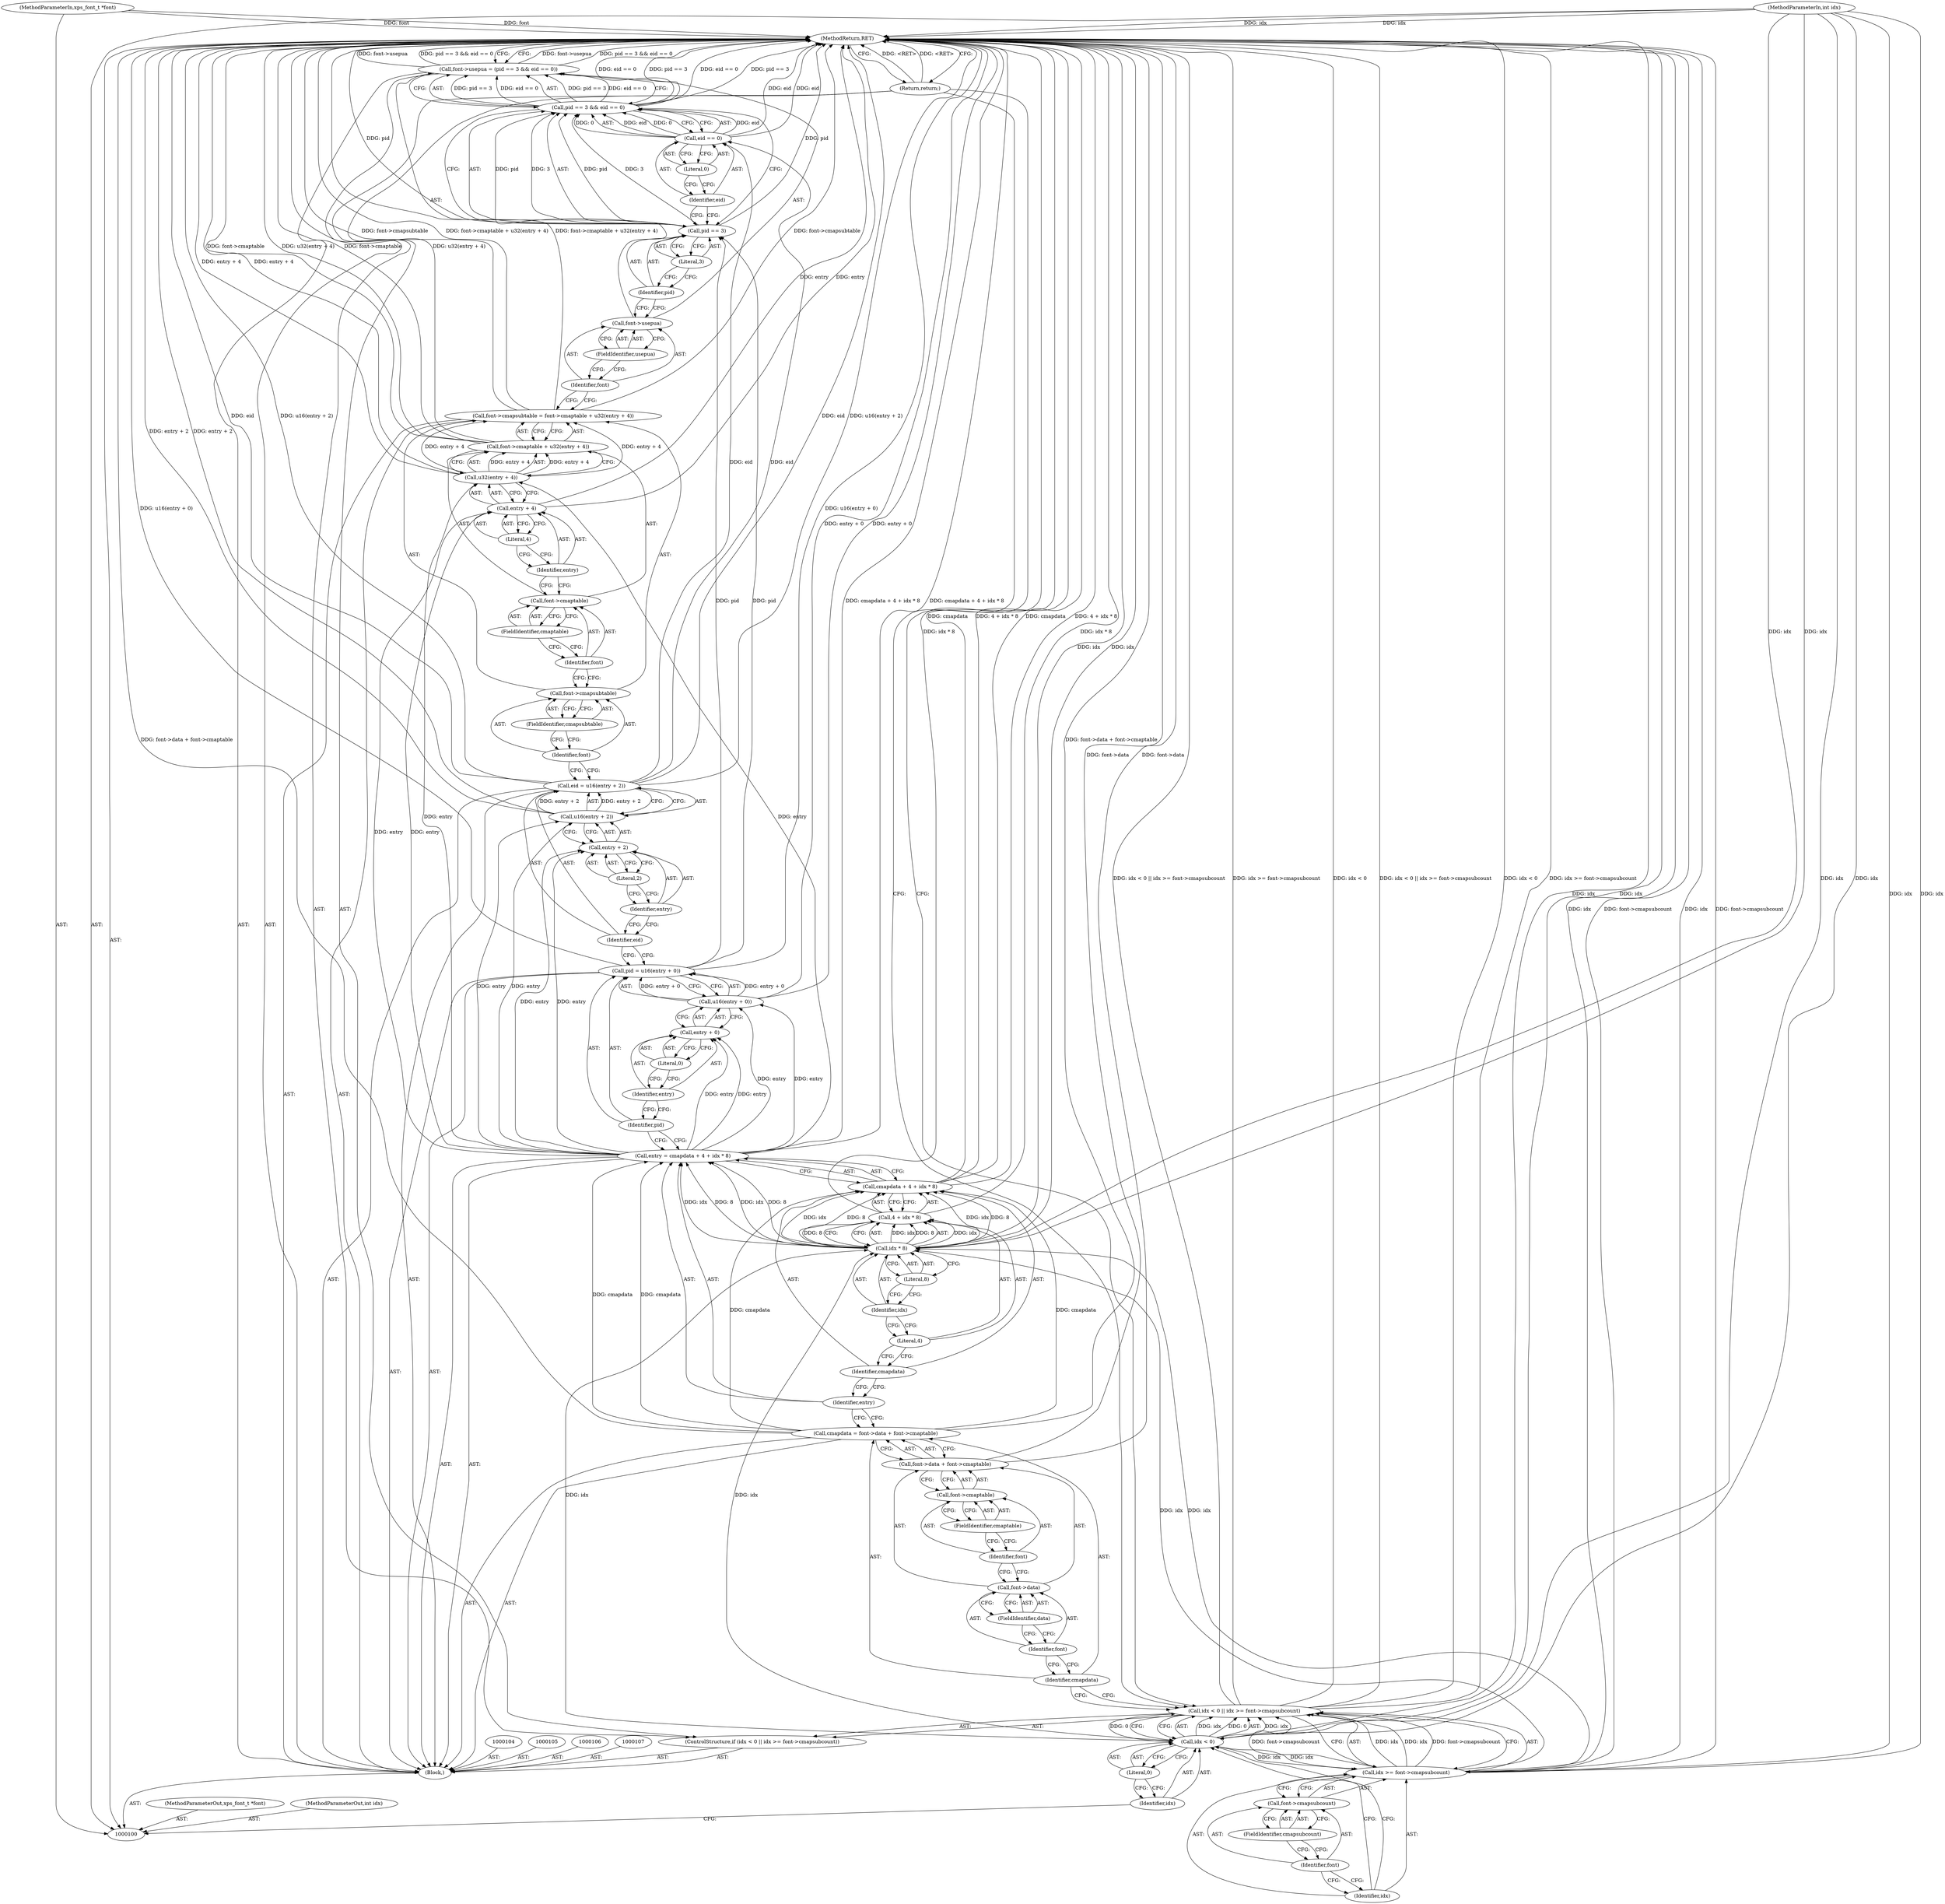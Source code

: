 digraph "1_ghostscript_3ee55637480d5e319a5de0481b01c3346855cbc9" {
"1000172" [label="(MethodReturn,RET)"];
"1000101" [label="(MethodParameterIn,xps_font_t *font)"];
"1000231" [label="(MethodParameterOut,xps_font_t *font)"];
"1000102" [label="(MethodParameterIn,int idx)"];
"1000232" [label="(MethodParameterOut,int idx)"];
"1000145" [label="(Call,u16(entry + 2))"];
"1000146" [label="(Call,entry + 2)"];
"1000147" [label="(Identifier,entry)"];
"1000148" [label="(Literal,2)"];
"1000143" [label="(Call,eid = u16(entry + 2))"];
"1000144" [label="(Identifier,eid)"];
"1000152" [label="(FieldIdentifier,cmapsubtable)"];
"1000153" [label="(Call,font->cmaptable + u32(entry + 4))"];
"1000154" [label="(Call,font->cmaptable)"];
"1000155" [label="(Identifier,font)"];
"1000156" [label="(FieldIdentifier,cmaptable)"];
"1000157" [label="(Call,u32(entry + 4))"];
"1000158" [label="(Call,entry + 4)"];
"1000159" [label="(Identifier,entry)"];
"1000149" [label="(Call,font->cmapsubtable = font->cmaptable + u32(entry + 4))"];
"1000150" [label="(Call,font->cmapsubtable)"];
"1000151" [label="(Identifier,font)"];
"1000160" [label="(Literal,4)"];
"1000164" [label="(FieldIdentifier,usepua)"];
"1000165" [label="(Call,pid == 3 && eid == 0)"];
"1000166" [label="(Call,pid == 3)"];
"1000167" [label="(Identifier,pid)"];
"1000168" [label="(Literal,3)"];
"1000169" [label="(Call,eid == 0)"];
"1000170" [label="(Identifier,eid)"];
"1000171" [label="(Literal,0)"];
"1000161" [label="(Call,font->usepua = (pid == 3 && eid == 0))"];
"1000162" [label="(Call,font->usepua)"];
"1000163" [label="(Identifier,font)"];
"1000103" [label="(Block,)"];
"1000112" [label="(Literal,0)"];
"1000113" [label="(Call,idx >= font->cmapsubcount)"];
"1000114" [label="(Identifier,idx)"];
"1000115" [label="(Call,font->cmapsubcount)"];
"1000116" [label="(Identifier,font)"];
"1000117" [label="(FieldIdentifier,cmapsubcount)"];
"1000108" [label="(ControlStructure,if (idx < 0 || idx >= font->cmapsubcount))"];
"1000109" [label="(Call,idx < 0 || idx >= font->cmapsubcount)"];
"1000110" [label="(Call,idx < 0)"];
"1000111" [label="(Identifier,idx)"];
"1000118" [label="(Return,return;)"];
"1000121" [label="(Call,font->data + font->cmaptable)"];
"1000122" [label="(Call,font->data)"];
"1000123" [label="(Identifier,font)"];
"1000124" [label="(FieldIdentifier,data)"];
"1000125" [label="(Call,font->cmaptable)"];
"1000126" [label="(Identifier,font)"];
"1000127" [label="(FieldIdentifier,cmaptable)"];
"1000119" [label="(Call,cmapdata = font->data + font->cmaptable)"];
"1000120" [label="(Identifier,cmapdata)"];
"1000130" [label="(Call,cmapdata + 4 + idx * 8)"];
"1000131" [label="(Identifier,cmapdata)"];
"1000132" [label="(Call,4 + idx * 8)"];
"1000133" [label="(Literal,4)"];
"1000134" [label="(Call,idx * 8)"];
"1000135" [label="(Identifier,idx)"];
"1000136" [label="(Literal,8)"];
"1000128" [label="(Call,entry = cmapdata + 4 + idx * 8)"];
"1000129" [label="(Identifier,entry)"];
"1000139" [label="(Call,u16(entry + 0))"];
"1000140" [label="(Call,entry + 0)"];
"1000141" [label="(Identifier,entry)"];
"1000142" [label="(Literal,0)"];
"1000137" [label="(Call,pid = u16(entry + 0))"];
"1000138" [label="(Identifier,pid)"];
"1000172" -> "1000100"  [label="AST: "];
"1000172" -> "1000118"  [label="CFG: "];
"1000172" -> "1000161"  [label="CFG: "];
"1000118" -> "1000172"  [label="DDG: <RET>"];
"1000158" -> "1000172"  [label="DDG: entry"];
"1000128" -> "1000172"  [label="DDG: cmapdata + 4 + idx * 8"];
"1000165" -> "1000172"  [label="DDG: eid == 0"];
"1000165" -> "1000172"  [label="DDG: pid == 3"];
"1000153" -> "1000172"  [label="DDG: u32(entry + 4)"];
"1000153" -> "1000172"  [label="DDG: font->cmaptable"];
"1000113" -> "1000172"  [label="DDG: idx"];
"1000113" -> "1000172"  [label="DDG: font->cmapsubcount"];
"1000149" -> "1000172"  [label="DDG: font->cmaptable + u32(entry + 4)"];
"1000149" -> "1000172"  [label="DDG: font->cmapsubtable"];
"1000102" -> "1000172"  [label="DDG: idx"];
"1000130" -> "1000172"  [label="DDG: 4 + idx * 8"];
"1000130" -> "1000172"  [label="DDG: cmapdata"];
"1000137" -> "1000172"  [label="DDG: u16(entry + 0)"];
"1000139" -> "1000172"  [label="DDG: entry + 0"];
"1000157" -> "1000172"  [label="DDG: entry + 4"];
"1000143" -> "1000172"  [label="DDG: eid"];
"1000143" -> "1000172"  [label="DDG: u16(entry + 2)"];
"1000166" -> "1000172"  [label="DDG: pid"];
"1000132" -> "1000172"  [label="DDG: idx * 8"];
"1000119" -> "1000172"  [label="DDG: font->data + font->cmaptable"];
"1000134" -> "1000172"  [label="DDG: idx"];
"1000109" -> "1000172"  [label="DDG: idx >= font->cmapsubcount"];
"1000109" -> "1000172"  [label="DDG: idx < 0"];
"1000109" -> "1000172"  [label="DDG: idx < 0 || idx >= font->cmapsubcount"];
"1000101" -> "1000172"  [label="DDG: font"];
"1000121" -> "1000172"  [label="DDG: font->data"];
"1000169" -> "1000172"  [label="DDG: eid"];
"1000161" -> "1000172"  [label="DDG: font->usepua"];
"1000161" -> "1000172"  [label="DDG: pid == 3 && eid == 0"];
"1000145" -> "1000172"  [label="DDG: entry + 2"];
"1000110" -> "1000172"  [label="DDG: idx"];
"1000101" -> "1000100"  [label="AST: "];
"1000101" -> "1000172"  [label="DDG: font"];
"1000231" -> "1000100"  [label="AST: "];
"1000102" -> "1000100"  [label="AST: "];
"1000102" -> "1000172"  [label="DDG: idx"];
"1000102" -> "1000110"  [label="DDG: idx"];
"1000102" -> "1000113"  [label="DDG: idx"];
"1000102" -> "1000134"  [label="DDG: idx"];
"1000232" -> "1000100"  [label="AST: "];
"1000145" -> "1000143"  [label="AST: "];
"1000145" -> "1000146"  [label="CFG: "];
"1000146" -> "1000145"  [label="AST: "];
"1000143" -> "1000145"  [label="CFG: "];
"1000145" -> "1000172"  [label="DDG: entry + 2"];
"1000145" -> "1000143"  [label="DDG: entry + 2"];
"1000128" -> "1000145"  [label="DDG: entry"];
"1000146" -> "1000145"  [label="AST: "];
"1000146" -> "1000148"  [label="CFG: "];
"1000147" -> "1000146"  [label="AST: "];
"1000148" -> "1000146"  [label="AST: "];
"1000145" -> "1000146"  [label="CFG: "];
"1000128" -> "1000146"  [label="DDG: entry"];
"1000147" -> "1000146"  [label="AST: "];
"1000147" -> "1000144"  [label="CFG: "];
"1000148" -> "1000147"  [label="CFG: "];
"1000148" -> "1000146"  [label="AST: "];
"1000148" -> "1000147"  [label="CFG: "];
"1000146" -> "1000148"  [label="CFG: "];
"1000143" -> "1000103"  [label="AST: "];
"1000143" -> "1000145"  [label="CFG: "];
"1000144" -> "1000143"  [label="AST: "];
"1000145" -> "1000143"  [label="AST: "];
"1000151" -> "1000143"  [label="CFG: "];
"1000143" -> "1000172"  [label="DDG: eid"];
"1000143" -> "1000172"  [label="DDG: u16(entry + 2)"];
"1000145" -> "1000143"  [label="DDG: entry + 2"];
"1000143" -> "1000169"  [label="DDG: eid"];
"1000144" -> "1000143"  [label="AST: "];
"1000144" -> "1000137"  [label="CFG: "];
"1000147" -> "1000144"  [label="CFG: "];
"1000152" -> "1000150"  [label="AST: "];
"1000152" -> "1000151"  [label="CFG: "];
"1000150" -> "1000152"  [label="CFG: "];
"1000153" -> "1000149"  [label="AST: "];
"1000153" -> "1000157"  [label="CFG: "];
"1000154" -> "1000153"  [label="AST: "];
"1000157" -> "1000153"  [label="AST: "];
"1000149" -> "1000153"  [label="CFG: "];
"1000153" -> "1000172"  [label="DDG: u32(entry + 4)"];
"1000153" -> "1000172"  [label="DDG: font->cmaptable"];
"1000157" -> "1000153"  [label="DDG: entry + 4"];
"1000154" -> "1000153"  [label="AST: "];
"1000154" -> "1000156"  [label="CFG: "];
"1000155" -> "1000154"  [label="AST: "];
"1000156" -> "1000154"  [label="AST: "];
"1000159" -> "1000154"  [label="CFG: "];
"1000155" -> "1000154"  [label="AST: "];
"1000155" -> "1000150"  [label="CFG: "];
"1000156" -> "1000155"  [label="CFG: "];
"1000156" -> "1000154"  [label="AST: "];
"1000156" -> "1000155"  [label="CFG: "];
"1000154" -> "1000156"  [label="CFG: "];
"1000157" -> "1000153"  [label="AST: "];
"1000157" -> "1000158"  [label="CFG: "];
"1000158" -> "1000157"  [label="AST: "];
"1000153" -> "1000157"  [label="CFG: "];
"1000157" -> "1000172"  [label="DDG: entry + 4"];
"1000157" -> "1000149"  [label="DDG: entry + 4"];
"1000157" -> "1000153"  [label="DDG: entry + 4"];
"1000128" -> "1000157"  [label="DDG: entry"];
"1000158" -> "1000157"  [label="AST: "];
"1000158" -> "1000160"  [label="CFG: "];
"1000159" -> "1000158"  [label="AST: "];
"1000160" -> "1000158"  [label="AST: "];
"1000157" -> "1000158"  [label="CFG: "];
"1000158" -> "1000172"  [label="DDG: entry"];
"1000128" -> "1000158"  [label="DDG: entry"];
"1000159" -> "1000158"  [label="AST: "];
"1000159" -> "1000154"  [label="CFG: "];
"1000160" -> "1000159"  [label="CFG: "];
"1000149" -> "1000103"  [label="AST: "];
"1000149" -> "1000153"  [label="CFG: "];
"1000150" -> "1000149"  [label="AST: "];
"1000153" -> "1000149"  [label="AST: "];
"1000163" -> "1000149"  [label="CFG: "];
"1000149" -> "1000172"  [label="DDG: font->cmaptable + u32(entry + 4)"];
"1000149" -> "1000172"  [label="DDG: font->cmapsubtable"];
"1000157" -> "1000149"  [label="DDG: entry + 4"];
"1000150" -> "1000149"  [label="AST: "];
"1000150" -> "1000152"  [label="CFG: "];
"1000151" -> "1000150"  [label="AST: "];
"1000152" -> "1000150"  [label="AST: "];
"1000155" -> "1000150"  [label="CFG: "];
"1000151" -> "1000150"  [label="AST: "];
"1000151" -> "1000143"  [label="CFG: "];
"1000152" -> "1000151"  [label="CFG: "];
"1000160" -> "1000158"  [label="AST: "];
"1000160" -> "1000159"  [label="CFG: "];
"1000158" -> "1000160"  [label="CFG: "];
"1000164" -> "1000162"  [label="AST: "];
"1000164" -> "1000163"  [label="CFG: "];
"1000162" -> "1000164"  [label="CFG: "];
"1000165" -> "1000161"  [label="AST: "];
"1000165" -> "1000166"  [label="CFG: "];
"1000165" -> "1000169"  [label="CFG: "];
"1000166" -> "1000165"  [label="AST: "];
"1000169" -> "1000165"  [label="AST: "];
"1000161" -> "1000165"  [label="CFG: "];
"1000165" -> "1000172"  [label="DDG: eid == 0"];
"1000165" -> "1000172"  [label="DDG: pid == 3"];
"1000165" -> "1000161"  [label="DDG: pid == 3"];
"1000165" -> "1000161"  [label="DDG: eid == 0"];
"1000166" -> "1000165"  [label="DDG: pid"];
"1000166" -> "1000165"  [label="DDG: 3"];
"1000169" -> "1000165"  [label="DDG: eid"];
"1000169" -> "1000165"  [label="DDG: 0"];
"1000166" -> "1000165"  [label="AST: "];
"1000166" -> "1000168"  [label="CFG: "];
"1000167" -> "1000166"  [label="AST: "];
"1000168" -> "1000166"  [label="AST: "];
"1000170" -> "1000166"  [label="CFG: "];
"1000165" -> "1000166"  [label="CFG: "];
"1000166" -> "1000172"  [label="DDG: pid"];
"1000166" -> "1000165"  [label="DDG: pid"];
"1000166" -> "1000165"  [label="DDG: 3"];
"1000137" -> "1000166"  [label="DDG: pid"];
"1000167" -> "1000166"  [label="AST: "];
"1000167" -> "1000162"  [label="CFG: "];
"1000168" -> "1000167"  [label="CFG: "];
"1000168" -> "1000166"  [label="AST: "];
"1000168" -> "1000167"  [label="CFG: "];
"1000166" -> "1000168"  [label="CFG: "];
"1000169" -> "1000165"  [label="AST: "];
"1000169" -> "1000171"  [label="CFG: "];
"1000170" -> "1000169"  [label="AST: "];
"1000171" -> "1000169"  [label="AST: "];
"1000165" -> "1000169"  [label="CFG: "];
"1000169" -> "1000172"  [label="DDG: eid"];
"1000169" -> "1000165"  [label="DDG: eid"];
"1000169" -> "1000165"  [label="DDG: 0"];
"1000143" -> "1000169"  [label="DDG: eid"];
"1000170" -> "1000169"  [label="AST: "];
"1000170" -> "1000166"  [label="CFG: "];
"1000171" -> "1000170"  [label="CFG: "];
"1000171" -> "1000169"  [label="AST: "];
"1000171" -> "1000170"  [label="CFG: "];
"1000169" -> "1000171"  [label="CFG: "];
"1000161" -> "1000103"  [label="AST: "];
"1000161" -> "1000165"  [label="CFG: "];
"1000162" -> "1000161"  [label="AST: "];
"1000165" -> "1000161"  [label="AST: "];
"1000172" -> "1000161"  [label="CFG: "];
"1000161" -> "1000172"  [label="DDG: font->usepua"];
"1000161" -> "1000172"  [label="DDG: pid == 3 && eid == 0"];
"1000165" -> "1000161"  [label="DDG: pid == 3"];
"1000165" -> "1000161"  [label="DDG: eid == 0"];
"1000162" -> "1000161"  [label="AST: "];
"1000162" -> "1000164"  [label="CFG: "];
"1000163" -> "1000162"  [label="AST: "];
"1000164" -> "1000162"  [label="AST: "];
"1000167" -> "1000162"  [label="CFG: "];
"1000163" -> "1000162"  [label="AST: "];
"1000163" -> "1000149"  [label="CFG: "];
"1000164" -> "1000163"  [label="CFG: "];
"1000103" -> "1000100"  [label="AST: "];
"1000104" -> "1000103"  [label="AST: "];
"1000105" -> "1000103"  [label="AST: "];
"1000106" -> "1000103"  [label="AST: "];
"1000107" -> "1000103"  [label="AST: "];
"1000108" -> "1000103"  [label="AST: "];
"1000119" -> "1000103"  [label="AST: "];
"1000128" -> "1000103"  [label="AST: "];
"1000137" -> "1000103"  [label="AST: "];
"1000143" -> "1000103"  [label="AST: "];
"1000149" -> "1000103"  [label="AST: "];
"1000161" -> "1000103"  [label="AST: "];
"1000112" -> "1000110"  [label="AST: "];
"1000112" -> "1000111"  [label="CFG: "];
"1000110" -> "1000112"  [label="CFG: "];
"1000113" -> "1000109"  [label="AST: "];
"1000113" -> "1000115"  [label="CFG: "];
"1000114" -> "1000113"  [label="AST: "];
"1000115" -> "1000113"  [label="AST: "];
"1000109" -> "1000113"  [label="CFG: "];
"1000113" -> "1000172"  [label="DDG: idx"];
"1000113" -> "1000172"  [label="DDG: font->cmapsubcount"];
"1000113" -> "1000109"  [label="DDG: idx"];
"1000113" -> "1000109"  [label="DDG: font->cmapsubcount"];
"1000110" -> "1000113"  [label="DDG: idx"];
"1000102" -> "1000113"  [label="DDG: idx"];
"1000113" -> "1000134"  [label="DDG: idx"];
"1000114" -> "1000113"  [label="AST: "];
"1000114" -> "1000110"  [label="CFG: "];
"1000116" -> "1000114"  [label="CFG: "];
"1000115" -> "1000113"  [label="AST: "];
"1000115" -> "1000117"  [label="CFG: "];
"1000116" -> "1000115"  [label="AST: "];
"1000117" -> "1000115"  [label="AST: "];
"1000113" -> "1000115"  [label="CFG: "];
"1000116" -> "1000115"  [label="AST: "];
"1000116" -> "1000114"  [label="CFG: "];
"1000117" -> "1000116"  [label="CFG: "];
"1000117" -> "1000115"  [label="AST: "];
"1000117" -> "1000116"  [label="CFG: "];
"1000115" -> "1000117"  [label="CFG: "];
"1000108" -> "1000103"  [label="AST: "];
"1000109" -> "1000108"  [label="AST: "];
"1000118" -> "1000108"  [label="AST: "];
"1000109" -> "1000108"  [label="AST: "];
"1000109" -> "1000110"  [label="CFG: "];
"1000109" -> "1000113"  [label="CFG: "];
"1000110" -> "1000109"  [label="AST: "];
"1000113" -> "1000109"  [label="AST: "];
"1000118" -> "1000109"  [label="CFG: "];
"1000120" -> "1000109"  [label="CFG: "];
"1000109" -> "1000172"  [label="DDG: idx >= font->cmapsubcount"];
"1000109" -> "1000172"  [label="DDG: idx < 0"];
"1000109" -> "1000172"  [label="DDG: idx < 0 || idx >= font->cmapsubcount"];
"1000110" -> "1000109"  [label="DDG: idx"];
"1000110" -> "1000109"  [label="DDG: 0"];
"1000113" -> "1000109"  [label="DDG: idx"];
"1000113" -> "1000109"  [label="DDG: font->cmapsubcount"];
"1000110" -> "1000109"  [label="AST: "];
"1000110" -> "1000112"  [label="CFG: "];
"1000111" -> "1000110"  [label="AST: "];
"1000112" -> "1000110"  [label="AST: "];
"1000114" -> "1000110"  [label="CFG: "];
"1000109" -> "1000110"  [label="CFG: "];
"1000110" -> "1000172"  [label="DDG: idx"];
"1000110" -> "1000109"  [label="DDG: idx"];
"1000110" -> "1000109"  [label="DDG: 0"];
"1000102" -> "1000110"  [label="DDG: idx"];
"1000110" -> "1000113"  [label="DDG: idx"];
"1000110" -> "1000134"  [label="DDG: idx"];
"1000111" -> "1000110"  [label="AST: "];
"1000111" -> "1000100"  [label="CFG: "];
"1000112" -> "1000111"  [label="CFG: "];
"1000118" -> "1000108"  [label="AST: "];
"1000118" -> "1000109"  [label="CFG: "];
"1000172" -> "1000118"  [label="CFG: "];
"1000118" -> "1000172"  [label="DDG: <RET>"];
"1000121" -> "1000119"  [label="AST: "];
"1000121" -> "1000125"  [label="CFG: "];
"1000122" -> "1000121"  [label="AST: "];
"1000125" -> "1000121"  [label="AST: "];
"1000119" -> "1000121"  [label="CFG: "];
"1000121" -> "1000172"  [label="DDG: font->data"];
"1000122" -> "1000121"  [label="AST: "];
"1000122" -> "1000124"  [label="CFG: "];
"1000123" -> "1000122"  [label="AST: "];
"1000124" -> "1000122"  [label="AST: "];
"1000126" -> "1000122"  [label="CFG: "];
"1000123" -> "1000122"  [label="AST: "];
"1000123" -> "1000120"  [label="CFG: "];
"1000124" -> "1000123"  [label="CFG: "];
"1000124" -> "1000122"  [label="AST: "];
"1000124" -> "1000123"  [label="CFG: "];
"1000122" -> "1000124"  [label="CFG: "];
"1000125" -> "1000121"  [label="AST: "];
"1000125" -> "1000127"  [label="CFG: "];
"1000126" -> "1000125"  [label="AST: "];
"1000127" -> "1000125"  [label="AST: "];
"1000121" -> "1000125"  [label="CFG: "];
"1000126" -> "1000125"  [label="AST: "];
"1000126" -> "1000122"  [label="CFG: "];
"1000127" -> "1000126"  [label="CFG: "];
"1000127" -> "1000125"  [label="AST: "];
"1000127" -> "1000126"  [label="CFG: "];
"1000125" -> "1000127"  [label="CFG: "];
"1000119" -> "1000103"  [label="AST: "];
"1000119" -> "1000121"  [label="CFG: "];
"1000120" -> "1000119"  [label="AST: "];
"1000121" -> "1000119"  [label="AST: "];
"1000129" -> "1000119"  [label="CFG: "];
"1000119" -> "1000172"  [label="DDG: font->data + font->cmaptable"];
"1000119" -> "1000128"  [label="DDG: cmapdata"];
"1000119" -> "1000130"  [label="DDG: cmapdata"];
"1000120" -> "1000119"  [label="AST: "];
"1000120" -> "1000109"  [label="CFG: "];
"1000123" -> "1000120"  [label="CFG: "];
"1000130" -> "1000128"  [label="AST: "];
"1000130" -> "1000132"  [label="CFG: "];
"1000131" -> "1000130"  [label="AST: "];
"1000132" -> "1000130"  [label="AST: "];
"1000128" -> "1000130"  [label="CFG: "];
"1000130" -> "1000172"  [label="DDG: 4 + idx * 8"];
"1000130" -> "1000172"  [label="DDG: cmapdata"];
"1000119" -> "1000130"  [label="DDG: cmapdata"];
"1000134" -> "1000130"  [label="DDG: idx"];
"1000134" -> "1000130"  [label="DDG: 8"];
"1000131" -> "1000130"  [label="AST: "];
"1000131" -> "1000129"  [label="CFG: "];
"1000133" -> "1000131"  [label="CFG: "];
"1000132" -> "1000130"  [label="AST: "];
"1000132" -> "1000134"  [label="CFG: "];
"1000133" -> "1000132"  [label="AST: "];
"1000134" -> "1000132"  [label="AST: "];
"1000130" -> "1000132"  [label="CFG: "];
"1000132" -> "1000172"  [label="DDG: idx * 8"];
"1000134" -> "1000132"  [label="DDG: idx"];
"1000134" -> "1000132"  [label="DDG: 8"];
"1000133" -> "1000132"  [label="AST: "];
"1000133" -> "1000131"  [label="CFG: "];
"1000135" -> "1000133"  [label="CFG: "];
"1000134" -> "1000132"  [label="AST: "];
"1000134" -> "1000136"  [label="CFG: "];
"1000135" -> "1000134"  [label="AST: "];
"1000136" -> "1000134"  [label="AST: "];
"1000132" -> "1000134"  [label="CFG: "];
"1000134" -> "1000172"  [label="DDG: idx"];
"1000134" -> "1000128"  [label="DDG: idx"];
"1000134" -> "1000128"  [label="DDG: 8"];
"1000134" -> "1000130"  [label="DDG: idx"];
"1000134" -> "1000130"  [label="DDG: 8"];
"1000134" -> "1000132"  [label="DDG: idx"];
"1000134" -> "1000132"  [label="DDG: 8"];
"1000113" -> "1000134"  [label="DDG: idx"];
"1000110" -> "1000134"  [label="DDG: idx"];
"1000102" -> "1000134"  [label="DDG: idx"];
"1000135" -> "1000134"  [label="AST: "];
"1000135" -> "1000133"  [label="CFG: "];
"1000136" -> "1000135"  [label="CFG: "];
"1000136" -> "1000134"  [label="AST: "];
"1000136" -> "1000135"  [label="CFG: "];
"1000134" -> "1000136"  [label="CFG: "];
"1000128" -> "1000103"  [label="AST: "];
"1000128" -> "1000130"  [label="CFG: "];
"1000129" -> "1000128"  [label="AST: "];
"1000130" -> "1000128"  [label="AST: "];
"1000138" -> "1000128"  [label="CFG: "];
"1000128" -> "1000172"  [label="DDG: cmapdata + 4 + idx * 8"];
"1000119" -> "1000128"  [label="DDG: cmapdata"];
"1000134" -> "1000128"  [label="DDG: idx"];
"1000134" -> "1000128"  [label="DDG: 8"];
"1000128" -> "1000139"  [label="DDG: entry"];
"1000128" -> "1000140"  [label="DDG: entry"];
"1000128" -> "1000145"  [label="DDG: entry"];
"1000128" -> "1000146"  [label="DDG: entry"];
"1000128" -> "1000157"  [label="DDG: entry"];
"1000128" -> "1000158"  [label="DDG: entry"];
"1000129" -> "1000128"  [label="AST: "];
"1000129" -> "1000119"  [label="CFG: "];
"1000131" -> "1000129"  [label="CFG: "];
"1000139" -> "1000137"  [label="AST: "];
"1000139" -> "1000140"  [label="CFG: "];
"1000140" -> "1000139"  [label="AST: "];
"1000137" -> "1000139"  [label="CFG: "];
"1000139" -> "1000172"  [label="DDG: entry + 0"];
"1000139" -> "1000137"  [label="DDG: entry + 0"];
"1000128" -> "1000139"  [label="DDG: entry"];
"1000140" -> "1000139"  [label="AST: "];
"1000140" -> "1000142"  [label="CFG: "];
"1000141" -> "1000140"  [label="AST: "];
"1000142" -> "1000140"  [label="AST: "];
"1000139" -> "1000140"  [label="CFG: "];
"1000128" -> "1000140"  [label="DDG: entry"];
"1000141" -> "1000140"  [label="AST: "];
"1000141" -> "1000138"  [label="CFG: "];
"1000142" -> "1000141"  [label="CFG: "];
"1000142" -> "1000140"  [label="AST: "];
"1000142" -> "1000141"  [label="CFG: "];
"1000140" -> "1000142"  [label="CFG: "];
"1000137" -> "1000103"  [label="AST: "];
"1000137" -> "1000139"  [label="CFG: "];
"1000138" -> "1000137"  [label="AST: "];
"1000139" -> "1000137"  [label="AST: "];
"1000144" -> "1000137"  [label="CFG: "];
"1000137" -> "1000172"  [label="DDG: u16(entry + 0)"];
"1000139" -> "1000137"  [label="DDG: entry + 0"];
"1000137" -> "1000166"  [label="DDG: pid"];
"1000138" -> "1000137"  [label="AST: "];
"1000138" -> "1000128"  [label="CFG: "];
"1000141" -> "1000138"  [label="CFG: "];
}
